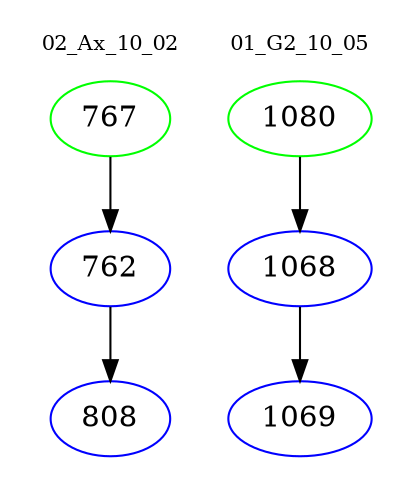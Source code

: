 digraph{
subgraph cluster_0 {
color = white
label = "02_Ax_10_02";
fontsize=10;
T0_767 [label="767", color="green"]
T0_767 -> T0_762 [color="black"]
T0_762 [label="762", color="blue"]
T0_762 -> T0_808 [color="black"]
T0_808 [label="808", color="blue"]
}
subgraph cluster_1 {
color = white
label = "01_G2_10_05";
fontsize=10;
T1_1080 [label="1080", color="green"]
T1_1080 -> T1_1068 [color="black"]
T1_1068 [label="1068", color="blue"]
T1_1068 -> T1_1069 [color="black"]
T1_1069 [label="1069", color="blue"]
}
}
